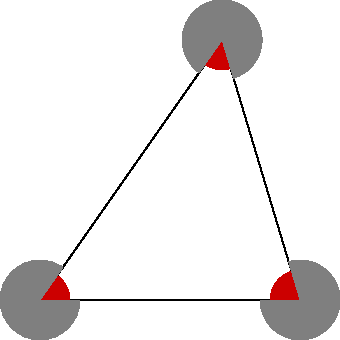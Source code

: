size(6cm,0);

pair A=0, B=(1,0), C=(.7,1);

void fillangle(picture pic=currentpicture,
	       pair O=0, pair A, pair B,
	       real radius=10,
	       pen p=grey)
{
  picture tpic;
  int n=sgn(radius);
  real a1=degrees(shift(-O)*A,false);
  real a2=degrees(shift(-O)*B,false);
  fill(tpic,(0,0)--arc((0,0), -radius, max(a1,a2), min(a1,a2),true)--cycle, p=p);
  add(pic,tpic,O);
}

draw(A--B--C--cycle);

real r1=15, r2=20;
fillangle(A,B,C,r1,.8red);
fillangle(A,B,C,-r2);
fillangle(B,A,C,r1,.8red);
fillangle(B,A,C,-r2);
fillangle(C,B,A,r1,.8red);
fillangle(C,B,A,-r2);
